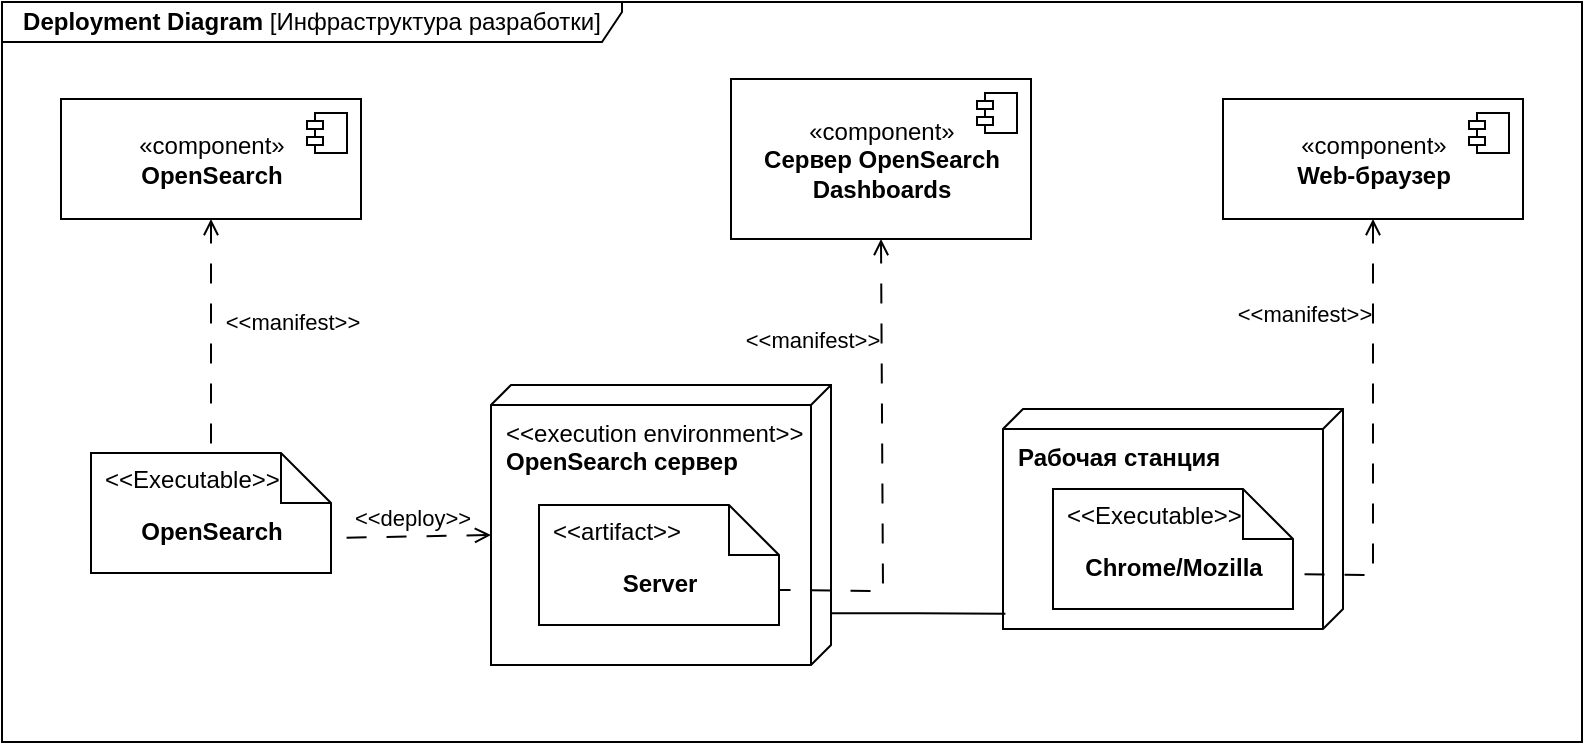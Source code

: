 <mxfile version="22.1.2" type="device">
  <diagram name="Page-1" id="b5b7bab2-c9e2-2cf4-8b2a-24fd1a2a6d21">
    <mxGraphModel dx="1005" dy="674" grid="1" gridSize="10" guides="1" tooltips="1" connect="1" arrows="1" fold="1" page="1" pageScale="1" pageWidth="827" pageHeight="1169" background="none" math="0" shadow="0">
      <root>
        <mxCell id="0" />
        <mxCell id="1" parent="0" />
        <mxCell id="1gQPPxU2DckSaq4Z7TEX-1" value="&lt;b&gt;Deployment Diagram&lt;/b&gt; [Инфраструктура разработки]" style="shape=umlFrame;whiteSpace=wrap;html=1;pointerEvents=0;recursiveResize=0;container=1;collapsible=0;width=310;height=20;" vertex="1" parent="1">
          <mxGeometry x="10" y="70" width="790" height="370" as="geometry" />
        </mxCell>
        <mxCell id="1gQPPxU2DckSaq4Z7TEX-4" value="«component»&lt;br&gt;&lt;b&gt;Web-браузер&lt;/b&gt;" style="html=1;dropTarget=0;whiteSpace=wrap;" vertex="1" parent="1gQPPxU2DckSaq4Z7TEX-1">
          <mxGeometry x="610.5" y="48.5" width="150" height="60" as="geometry" />
        </mxCell>
        <mxCell id="1gQPPxU2DckSaq4Z7TEX-5" value="" style="shape=module;jettyWidth=8;jettyHeight=4;" vertex="1" parent="1gQPPxU2DckSaq4Z7TEX-4">
          <mxGeometry x="1" width="20" height="20" relative="1" as="geometry">
            <mxPoint x="-27" y="7" as="offset" />
          </mxGeometry>
        </mxCell>
        <mxCell id="1gQPPxU2DckSaq4Z7TEX-2" value="&lt;b&gt;Рабочая станция&lt;/b&gt;" style="verticalAlign=top;align=left;shape=cube;size=10;direction=south;fontStyle=0;html=1;boundedLbl=1;spacingLeft=5;whiteSpace=wrap;" vertex="1" parent="1gQPPxU2DckSaq4Z7TEX-1">
          <mxGeometry x="500.5" y="203.5" width="170" height="110" as="geometry" />
        </mxCell>
        <mxCell id="1gQPPxU2DckSaq4Z7TEX-6" value="&lt;b&gt;Chrome/Mozilla&lt;/b&gt;" style="shape=note2;boundedLbl=1;whiteSpace=wrap;html=1;size=25;verticalAlign=top;align=center;" vertex="1" parent="1gQPPxU2DckSaq4Z7TEX-1">
          <mxGeometry x="525.5" y="243.5" width="120" height="60" as="geometry" />
        </mxCell>
        <mxCell id="1gQPPxU2DckSaq4Z7TEX-7" value="&lt;&lt;Executable&gt;&gt;" style="resizeWidth=1;part=1;strokeColor=none;fillColor=none;align=left;spacingLeft=5;" vertex="1" parent="1gQPPxU2DckSaq4Z7TEX-6">
          <mxGeometry width="120" height="25" relative="1" as="geometry" />
        </mxCell>
        <mxCell id="1gQPPxU2DckSaq4Z7TEX-9" value="&amp;lt;&amp;lt;manifest&amp;gt;&amp;gt;" style="endArrow=none;startArrow=open;endFill=0;startFill=0;endSize=8;html=1;verticalAlign=bottom;dashed=1;labelBackgroundColor=none;dashPattern=10 10;rounded=0;entryX=0;entryY=0;entryDx=120;entryDy=42.5;exitX=0.5;exitY=1;exitDx=0;exitDy=0;entryPerimeter=0;" edge="1" parent="1gQPPxU2DckSaq4Z7TEX-1" source="1gQPPxU2DckSaq4Z7TEX-4" target="1gQPPxU2DckSaq4Z7TEX-6">
          <mxGeometry x="-0.482" y="-35" width="160" relative="1" as="geometry">
            <mxPoint x="220.5" y="228.5" as="sourcePoint" />
            <mxPoint x="380.5" y="228.5" as="targetPoint" />
            <Array as="points">
              <mxPoint x="685.5" y="286.5" />
            </Array>
            <mxPoint as="offset" />
          </mxGeometry>
        </mxCell>
        <mxCell id="1gQPPxU2DckSaq4Z7TEX-15" value="" style="edgeStyle=orthogonalEdgeStyle;rounded=0;orthogonalLoop=1;jettySize=auto;html=1;entryX=0.931;entryY=0.993;entryDx=0;entryDy=0;entryPerimeter=0;endArrow=none;endFill=0;exitX=0.815;exitY=0.001;exitDx=0;exitDy=0;exitPerimeter=0;" edge="1" parent="1gQPPxU2DckSaq4Z7TEX-1" source="1gQPPxU2DckSaq4Z7TEX-12" target="1gQPPxU2DckSaq4Z7TEX-2">
          <mxGeometry relative="1" as="geometry">
            <mxPoint x="500.5" y="231.5" as="targetPoint" />
          </mxGeometry>
        </mxCell>
        <mxCell id="1gQPPxU2DckSaq4Z7TEX-12" value="&amp;lt;&amp;lt;execution environment&amp;gt;&amp;gt;&lt;br&gt;&lt;b&gt;OpenSearch сервер&lt;/b&gt;" style="verticalAlign=top;align=left;shape=cube;size=10;direction=south;fontStyle=0;html=1;boundedLbl=1;spacingLeft=5;whiteSpace=wrap;" vertex="1" parent="1gQPPxU2DckSaq4Z7TEX-1">
          <mxGeometry x="244.5" y="191.5" width="170" height="140" as="geometry" />
        </mxCell>
        <mxCell id="1gQPPxU2DckSaq4Z7TEX-13" value="&lt;b&gt;Server&lt;/b&gt;" style="shape=note2;boundedLbl=1;whiteSpace=wrap;html=1;size=25;verticalAlign=top;align=center;" vertex="1" parent="1gQPPxU2DckSaq4Z7TEX-1">
          <mxGeometry x="268.5" y="251.5" width="120" height="60" as="geometry" />
        </mxCell>
        <mxCell id="1gQPPxU2DckSaq4Z7TEX-14" value="&lt;&lt;artifact&gt;&gt;" style="resizeWidth=1;part=1;strokeColor=none;fillColor=none;align=left;spacingLeft=5;" vertex="1" parent="1gQPPxU2DckSaq4Z7TEX-13">
          <mxGeometry width="120" height="25" relative="1" as="geometry" />
        </mxCell>
        <mxCell id="1gQPPxU2DckSaq4Z7TEX-17" value="«component»&lt;br&gt;&lt;b&gt;Сервер OpenSearch Dashboards&lt;/b&gt;" style="html=1;dropTarget=0;whiteSpace=wrap;" vertex="1" parent="1gQPPxU2DckSaq4Z7TEX-1">
          <mxGeometry x="364.5" y="38.5" width="150" height="80" as="geometry" />
        </mxCell>
        <mxCell id="1gQPPxU2DckSaq4Z7TEX-18" value="" style="shape=module;jettyWidth=8;jettyHeight=4;" vertex="1" parent="1gQPPxU2DckSaq4Z7TEX-17">
          <mxGeometry x="1" width="20" height="20" relative="1" as="geometry">
            <mxPoint x="-27" y="7" as="offset" />
          </mxGeometry>
        </mxCell>
        <mxCell id="1gQPPxU2DckSaq4Z7TEX-19" value="&amp;lt;&amp;lt;manifest&amp;gt;&amp;gt;" style="endArrow=none;startArrow=open;endFill=0;startFill=0;endSize=8;html=1;verticalAlign=bottom;dashed=1;labelBackgroundColor=none;dashPattern=10 10;rounded=0;entryX=0;entryY=0;entryDx=120;entryDy=42.5;exitX=0.5;exitY=1;exitDx=0;exitDy=0;entryPerimeter=0;" edge="1" parent="1gQPPxU2DckSaq4Z7TEX-1" source="1gQPPxU2DckSaq4Z7TEX-17" target="1gQPPxU2DckSaq4Z7TEX-13">
          <mxGeometry x="-0.482" y="-35" width="160" relative="1" as="geometry">
            <mxPoint x="695.5" y="118.5" as="sourcePoint" />
            <mxPoint x="655.5" y="296.5" as="targetPoint" />
            <Array as="points">
              <mxPoint x="440.5" y="294.5" />
            </Array>
            <mxPoint as="offset" />
          </mxGeometry>
        </mxCell>
        <mxCell id="1gQPPxU2DckSaq4Z7TEX-20" value="«component»&lt;br&gt;&lt;b&gt;OpenSearch&lt;/b&gt;" style="html=1;dropTarget=0;whiteSpace=wrap;" vertex="1" parent="1gQPPxU2DckSaq4Z7TEX-1">
          <mxGeometry x="29.5" y="48.5" width="150" height="60" as="geometry" />
        </mxCell>
        <mxCell id="1gQPPxU2DckSaq4Z7TEX-21" value="" style="shape=module;jettyWidth=8;jettyHeight=4;" vertex="1" parent="1gQPPxU2DckSaq4Z7TEX-20">
          <mxGeometry x="1" width="20" height="20" relative="1" as="geometry">
            <mxPoint x="-27" y="7" as="offset" />
          </mxGeometry>
        </mxCell>
        <mxCell id="1gQPPxU2DckSaq4Z7TEX-22" value="&lt;b&gt;OpenSearch&lt;/b&gt;" style="shape=note2;boundedLbl=1;whiteSpace=wrap;html=1;size=25;verticalAlign=top;align=center;" vertex="1" parent="1gQPPxU2DckSaq4Z7TEX-1">
          <mxGeometry x="44.5" y="225.5" width="120" height="60" as="geometry" />
        </mxCell>
        <mxCell id="1gQPPxU2DckSaq4Z7TEX-23" value="&lt;&lt;Executable&gt;&gt;" style="resizeWidth=1;part=1;strokeColor=none;fillColor=none;align=left;spacingLeft=5;" vertex="1" parent="1gQPPxU2DckSaq4Z7TEX-22">
          <mxGeometry width="120" height="25" relative="1" as="geometry" />
        </mxCell>
        <mxCell id="1gQPPxU2DckSaq4Z7TEX-24" value="&amp;lt;&amp;lt;deploy&amp;gt;&amp;gt;" style="endArrow=none;startArrow=open;endFill=0;startFill=0;endSize=8;html=1;verticalAlign=bottom;dashed=1;labelBackgroundColor=none;dashPattern=10 10;rounded=0;entryX=0;entryY=0;entryDx=120;entryDy=42.5;exitX=0;exitY=0;exitDx=75;exitDy=170;entryPerimeter=0;exitPerimeter=0;" edge="1" parent="1gQPPxU2DckSaq4Z7TEX-1" source="1gQPPxU2DckSaq4Z7TEX-12" target="1gQPPxU2DckSaq4Z7TEX-22">
          <mxGeometry width="160" relative="1" as="geometry">
            <mxPoint x="449.5" y="128.5" as="sourcePoint" />
            <mxPoint x="398.5" y="304.5" as="targetPoint" />
          </mxGeometry>
        </mxCell>
        <mxCell id="1gQPPxU2DckSaq4Z7TEX-25" value="&amp;lt;&amp;lt;manifest&amp;gt;&amp;gt;" style="endArrow=none;startArrow=open;endFill=0;startFill=0;endSize=8;html=1;verticalAlign=bottom;dashed=1;labelBackgroundColor=none;dashPattern=10 10;rounded=0;entryX=0.5;entryY=0;entryDx=0;entryDy=0;exitX=0.5;exitY=1;exitDx=0;exitDy=0;" edge="1" parent="1gQPPxU2DckSaq4Z7TEX-1" source="1gQPPxU2DckSaq4Z7TEX-20" target="1gQPPxU2DckSaq4Z7TEX-23">
          <mxGeometry x="0.026" y="40" width="160" relative="1" as="geometry">
            <mxPoint x="449.5" y="128.5" as="sourcePoint" />
            <mxPoint x="398.5" y="304.5" as="targetPoint" />
            <mxPoint as="offset" />
          </mxGeometry>
        </mxCell>
      </root>
    </mxGraphModel>
  </diagram>
</mxfile>
